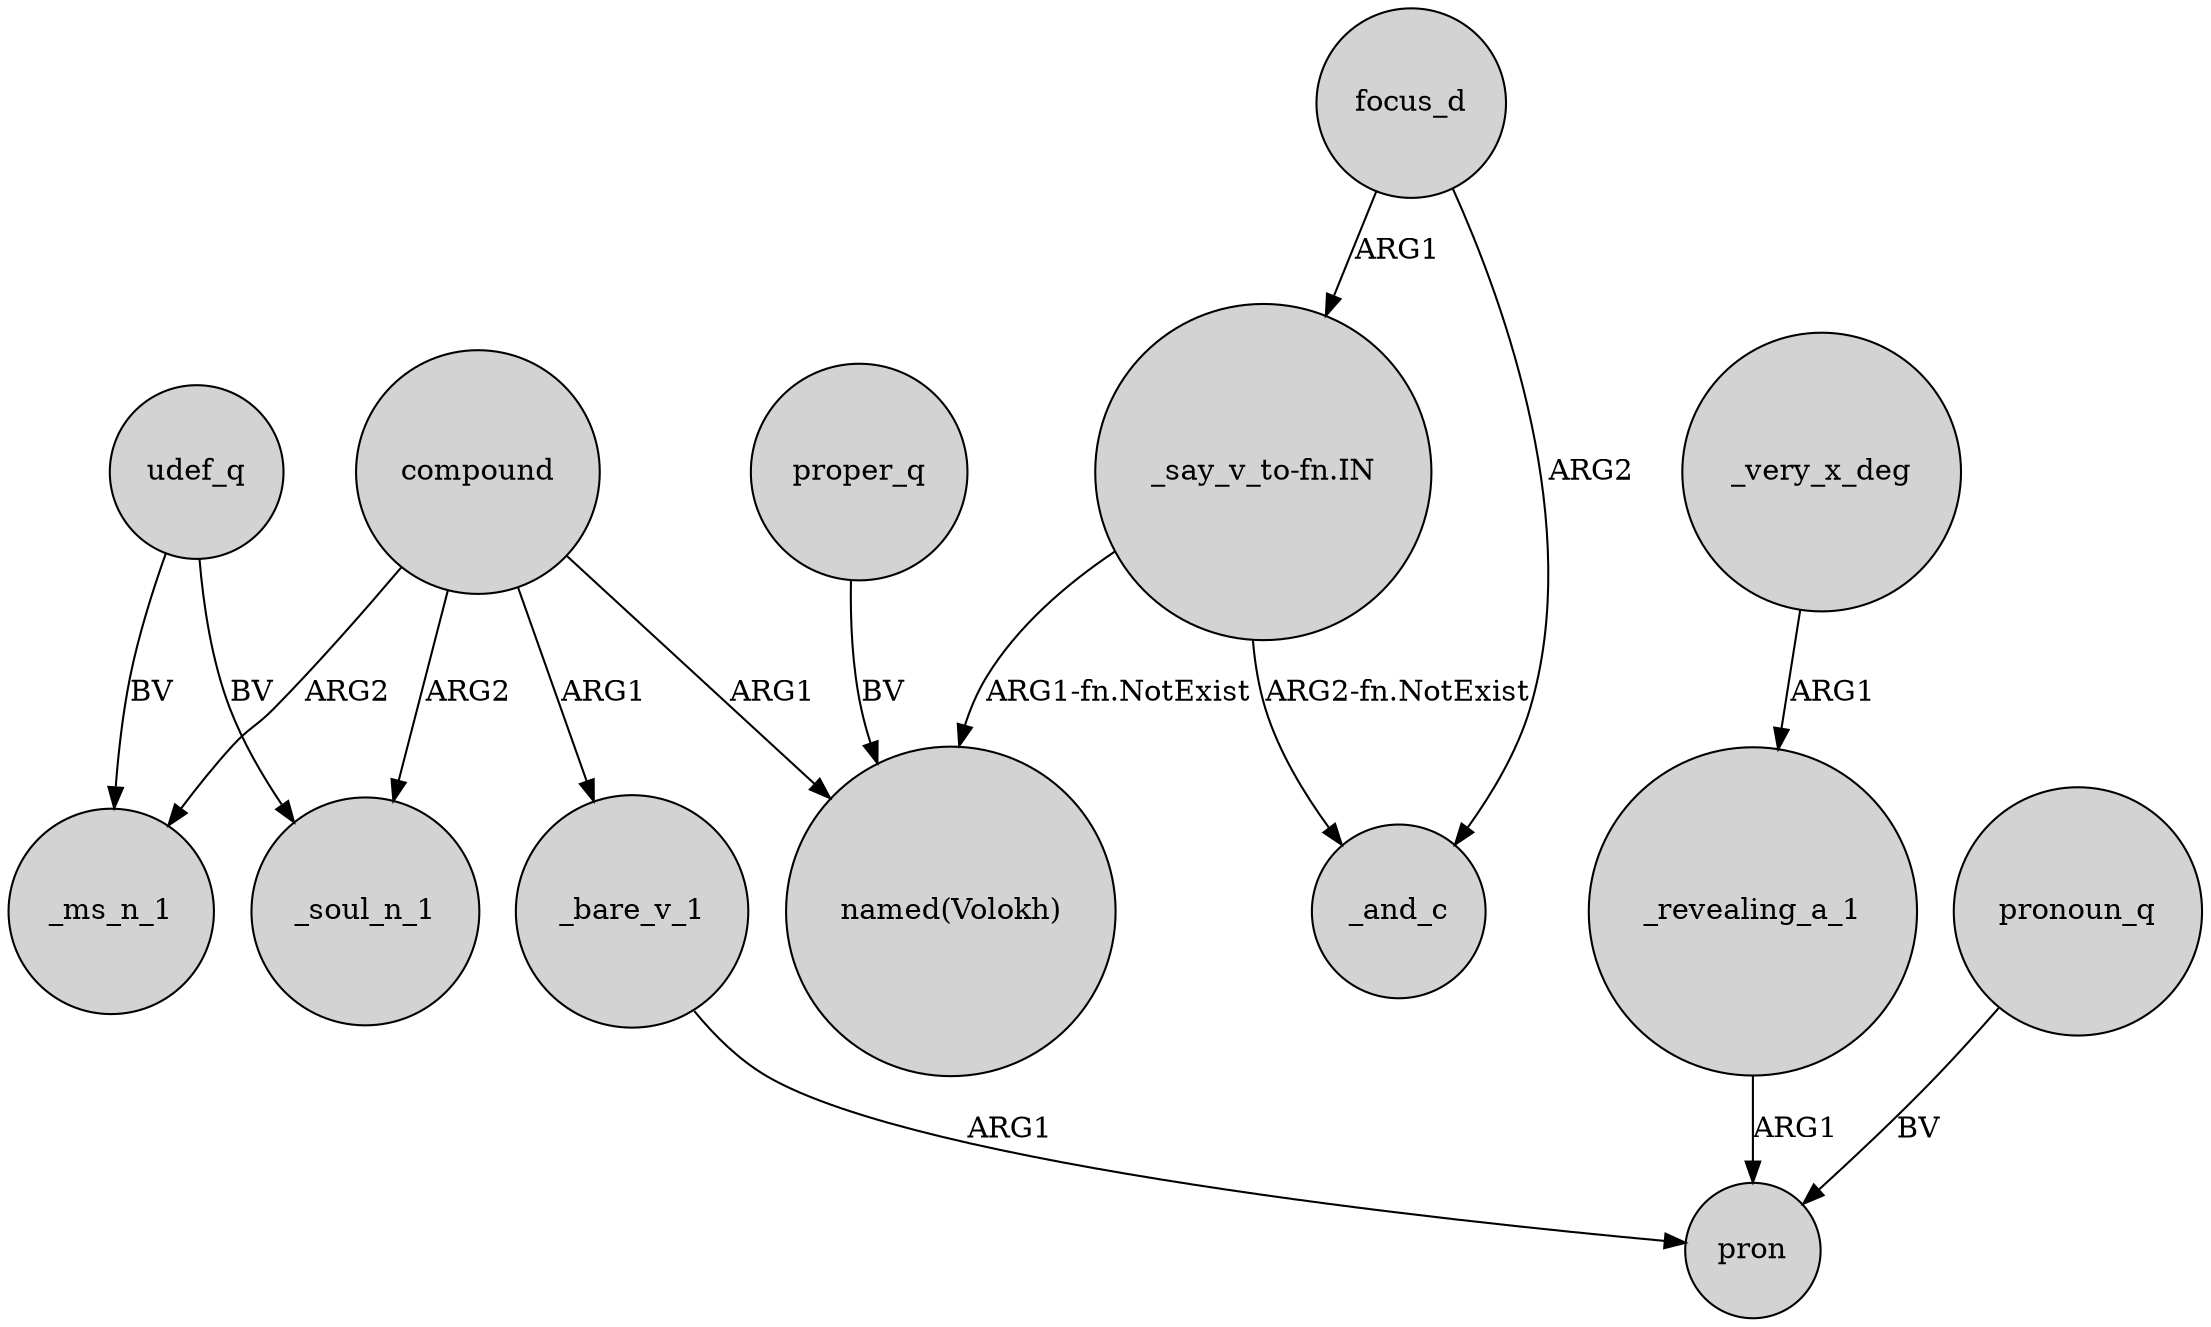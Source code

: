 digraph {
	node [shape=circle style=filled]
	compound -> _soul_n_1 [label=ARG2]
	udef_q -> _ms_n_1 [label=BV]
	proper_q -> "named(Volokh)" [label=BV]
	_revealing_a_1 -> pron [label=ARG1]
	"_say_v_to-fn.IN" -> _and_c [label="ARG2-fn.NotExist"]
	udef_q -> _soul_n_1 [label=BV]
	_very_x_deg -> _revealing_a_1 [label=ARG1]
	"_say_v_to-fn.IN" -> "named(Volokh)" [label="ARG1-fn.NotExist"]
	compound -> "named(Volokh)" [label=ARG1]
	compound -> _bare_v_1 [label=ARG1]
	_bare_v_1 -> pron [label=ARG1]
	focus_d -> _and_c [label=ARG2]
	compound -> _ms_n_1 [label=ARG2]
	focus_d -> "_say_v_to-fn.IN" [label=ARG1]
	pronoun_q -> pron [label=BV]
}
